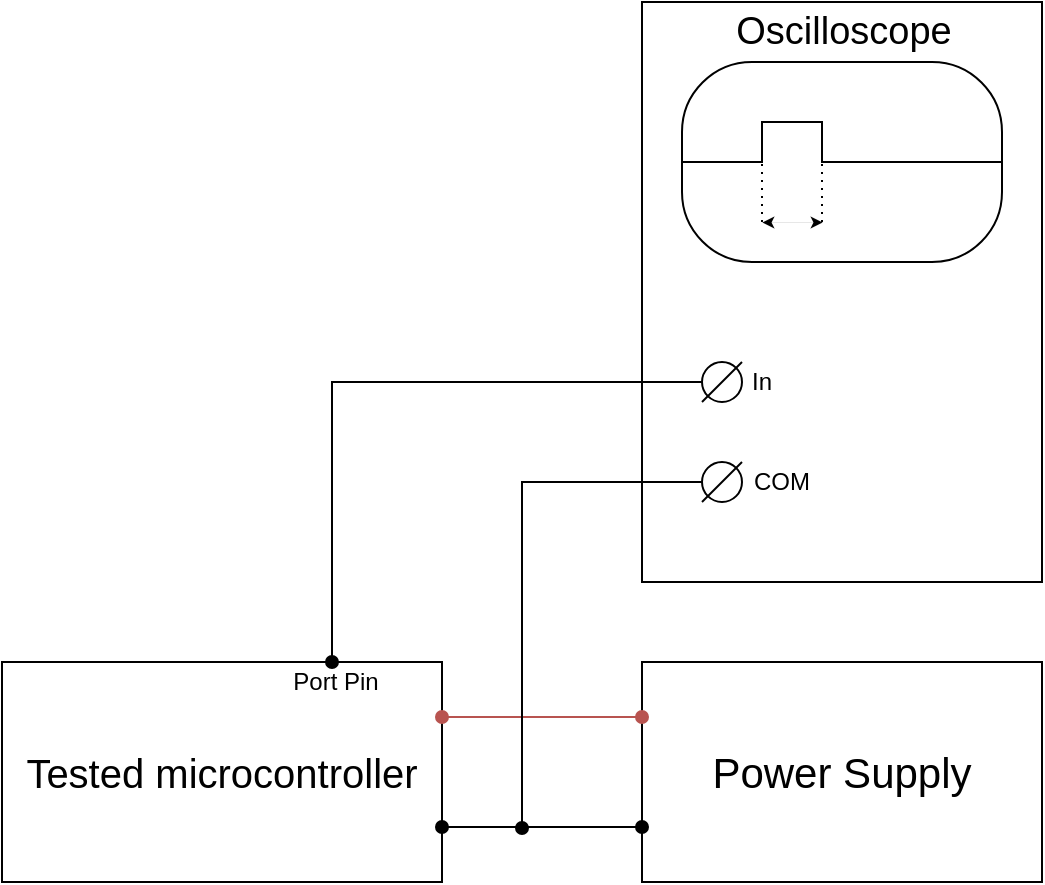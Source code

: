 <mxfile version="23.1.4" type="github">
  <diagram name="Page-1" id="2JryGER7nNWJCPTwTpb6">
    <mxGraphModel dx="1035" dy="554" grid="1" gridSize="10" guides="1" tooltips="1" connect="1" arrows="1" fold="1" page="1" pageScale="1" pageWidth="827" pageHeight="1169" math="0" shadow="0">
      <root>
        <mxCell id="0" />
        <mxCell id="1" parent="0" />
        <mxCell id="iJnZs8l2DQ0V9KqZ7123-2" value="" style="rounded=0;whiteSpace=wrap;html=1;" vertex="1" parent="1">
          <mxGeometry x="340" y="110" width="200" height="290" as="geometry" />
        </mxCell>
        <mxCell id="iJnZs8l2DQ0V9KqZ7123-3" value="" style="rounded=1;whiteSpace=wrap;html=1;arcSize=35;" vertex="1" parent="1">
          <mxGeometry x="360" y="140" width="160" height="100" as="geometry" />
        </mxCell>
        <mxCell id="iJnZs8l2DQ0V9KqZ7123-4" value="" style="ellipse;whiteSpace=wrap;html=1;aspect=fixed;" vertex="1" parent="1">
          <mxGeometry x="370" y="290" width="20" height="20" as="geometry" />
        </mxCell>
        <mxCell id="iJnZs8l2DQ0V9KqZ7123-5" value="" style="ellipse;whiteSpace=wrap;html=1;aspect=fixed;" vertex="1" parent="1">
          <mxGeometry x="370" y="340" width="20" height="20" as="geometry" />
        </mxCell>
        <mxCell id="iJnZs8l2DQ0V9KqZ7123-7" value="" style="endArrow=none;html=1;rounded=0;" edge="1" parent="1">
          <mxGeometry width="50" height="50" relative="1" as="geometry">
            <mxPoint x="370" y="310" as="sourcePoint" />
            <mxPoint x="390" y="290" as="targetPoint" />
          </mxGeometry>
        </mxCell>
        <mxCell id="iJnZs8l2DQ0V9KqZ7123-8" value="" style="endArrow=none;html=1;rounded=0;" edge="1" parent="1">
          <mxGeometry width="50" height="50" relative="1" as="geometry">
            <mxPoint x="370" y="360" as="sourcePoint" />
            <mxPoint x="390" y="340" as="targetPoint" />
          </mxGeometry>
        </mxCell>
        <mxCell id="iJnZs8l2DQ0V9KqZ7123-9" value="COM" style="text;html=1;align=center;verticalAlign=middle;whiteSpace=wrap;rounded=0;" vertex="1" parent="1">
          <mxGeometry x="380" y="342.5" width="60" height="15" as="geometry" />
        </mxCell>
        <mxCell id="iJnZs8l2DQ0V9KqZ7123-57" value="In" style="text;html=1;align=center;verticalAlign=middle;whiteSpace=wrap;rounded=0;" vertex="1" parent="1">
          <mxGeometry x="370" y="292.5" width="60" height="15" as="geometry" />
        </mxCell>
        <mxCell id="iJnZs8l2DQ0V9KqZ7123-58" value="&lt;div&gt;&lt;font style=&quot;font-size: 19px;&quot;&gt;Oscilloscope&lt;/font&gt;&lt;/div&gt;" style="text;html=1;align=center;verticalAlign=middle;whiteSpace=wrap;rounded=0;" vertex="1" parent="1">
          <mxGeometry x="380" y="110" width="122" height="30" as="geometry" />
        </mxCell>
        <mxCell id="iJnZs8l2DQ0V9KqZ7123-59" value="Power Supply" style="rounded=0;whiteSpace=wrap;html=1;fontSize=21;" vertex="1" parent="1">
          <mxGeometry x="340" y="440" width="200" height="110" as="geometry" />
        </mxCell>
        <mxCell id="iJnZs8l2DQ0V9KqZ7123-61" value="Tested microcontroller" style="rounded=0;whiteSpace=wrap;html=1;fontSize=20;" vertex="1" parent="1">
          <mxGeometry x="20" y="440" width="220" height="110" as="geometry" />
        </mxCell>
        <mxCell id="iJnZs8l2DQ0V9KqZ7123-66" style="edgeStyle=orthogonalEdgeStyle;rounded=0;orthogonalLoop=1;jettySize=auto;html=1;exitX=0;exitY=0.25;exitDx=0;exitDy=0;entryX=1;entryY=0.25;entryDx=0;entryDy=0;endArrow=oval;endFill=1;fillColor=#f8cecc;strokeColor=#b85450;startArrow=oval;startFill=1;" edge="1" parent="1" source="iJnZs8l2DQ0V9KqZ7123-59" target="iJnZs8l2DQ0V9KqZ7123-61">
          <mxGeometry relative="1" as="geometry" />
        </mxCell>
        <mxCell id="iJnZs8l2DQ0V9KqZ7123-68" value="" style="endArrow=none;html=1;rounded=0;entryX=0;entryY=0.5;entryDx=0;entryDy=0;startArrow=oval;startFill=1;" edge="1" parent="1" target="iJnZs8l2DQ0V9KqZ7123-5">
          <mxGeometry width="50" height="50" relative="1" as="geometry">
            <mxPoint x="280" y="523" as="sourcePoint" />
            <mxPoint x="310" y="350" as="targetPoint" />
            <Array as="points">
              <mxPoint x="280" y="350" />
            </Array>
          </mxGeometry>
        </mxCell>
        <mxCell id="iJnZs8l2DQ0V9KqZ7123-69" value="" style="endArrow=none;html=1;rounded=0;entryX=0;entryY=0.5;entryDx=0;entryDy=0;exitX=0.75;exitY=0;exitDx=0;exitDy=0;startArrow=oval;startFill=1;" edge="1" parent="1" source="iJnZs8l2DQ0V9KqZ7123-61" target="iJnZs8l2DQ0V9KqZ7123-57">
          <mxGeometry width="50" height="50" relative="1" as="geometry">
            <mxPoint x="200" y="300" as="sourcePoint" />
            <mxPoint x="250" y="310" as="targetPoint" />
            <Array as="points">
              <mxPoint x="185" y="300" />
            </Array>
          </mxGeometry>
        </mxCell>
        <mxCell id="iJnZs8l2DQ0V9KqZ7123-70" value="Port Pin" style="text;html=1;align=center;verticalAlign=middle;whiteSpace=wrap;rounded=0;" vertex="1" parent="1">
          <mxGeometry x="157" y="440" width="60" height="20" as="geometry" />
        </mxCell>
        <mxCell id="iJnZs8l2DQ0V9KqZ7123-67" style="edgeStyle=orthogonalEdgeStyle;rounded=0;orthogonalLoop=1;jettySize=auto;html=1;exitX=0;exitY=0.75;exitDx=0;exitDy=0;entryX=1;entryY=0.75;entryDx=0;entryDy=0;endArrow=oval;endFill=1;startArrow=oval;startFill=1;" edge="1" parent="1" source="iJnZs8l2DQ0V9KqZ7123-59" target="iJnZs8l2DQ0V9KqZ7123-61">
          <mxGeometry relative="1" as="geometry" />
        </mxCell>
        <mxCell id="iJnZs8l2DQ0V9KqZ7123-71" value="" style="endArrow=none;html=1;rounded=0;exitX=0;exitY=0.5;exitDx=0;exitDy=0;entryX=1;entryY=0.5;entryDx=0;entryDy=0;" edge="1" parent="1">
          <mxGeometry width="50" height="50" relative="1" as="geometry">
            <mxPoint x="360" y="190" as="sourcePoint" />
            <mxPoint x="520.0" y="190" as="targetPoint" />
            <Array as="points">
              <mxPoint x="400" y="190" />
              <mxPoint x="400" y="170" />
              <mxPoint x="430" y="170" />
              <mxPoint x="430" y="190" />
            </Array>
          </mxGeometry>
        </mxCell>
        <mxCell id="iJnZs8l2DQ0V9KqZ7123-73" value="" style="endArrow=classic;startArrow=classic;html=1;rounded=0;strokeWidth=0;" edge="1" parent="1">
          <mxGeometry width="50" height="50" relative="1" as="geometry">
            <mxPoint x="400" y="220" as="sourcePoint" />
            <mxPoint x="430" y="220" as="targetPoint" />
          </mxGeometry>
        </mxCell>
        <mxCell id="iJnZs8l2DQ0V9KqZ7123-74" value="" style="endArrow=none;dashed=1;html=1;dashPattern=1 3;strokeWidth=1;rounded=0;" edge="1" parent="1">
          <mxGeometry width="50" height="50" relative="1" as="geometry">
            <mxPoint x="400" y="220" as="sourcePoint" />
            <mxPoint x="400" y="190" as="targetPoint" />
          </mxGeometry>
        </mxCell>
        <mxCell id="iJnZs8l2DQ0V9KqZ7123-75" value="" style="endArrow=none;dashed=1;html=1;dashPattern=1 3;strokeWidth=1;rounded=0;" edge="1" parent="1">
          <mxGeometry width="50" height="50" relative="1" as="geometry">
            <mxPoint x="430" y="220" as="sourcePoint" />
            <mxPoint x="430" y="190" as="targetPoint" />
          </mxGeometry>
        </mxCell>
      </root>
    </mxGraphModel>
  </diagram>
</mxfile>
